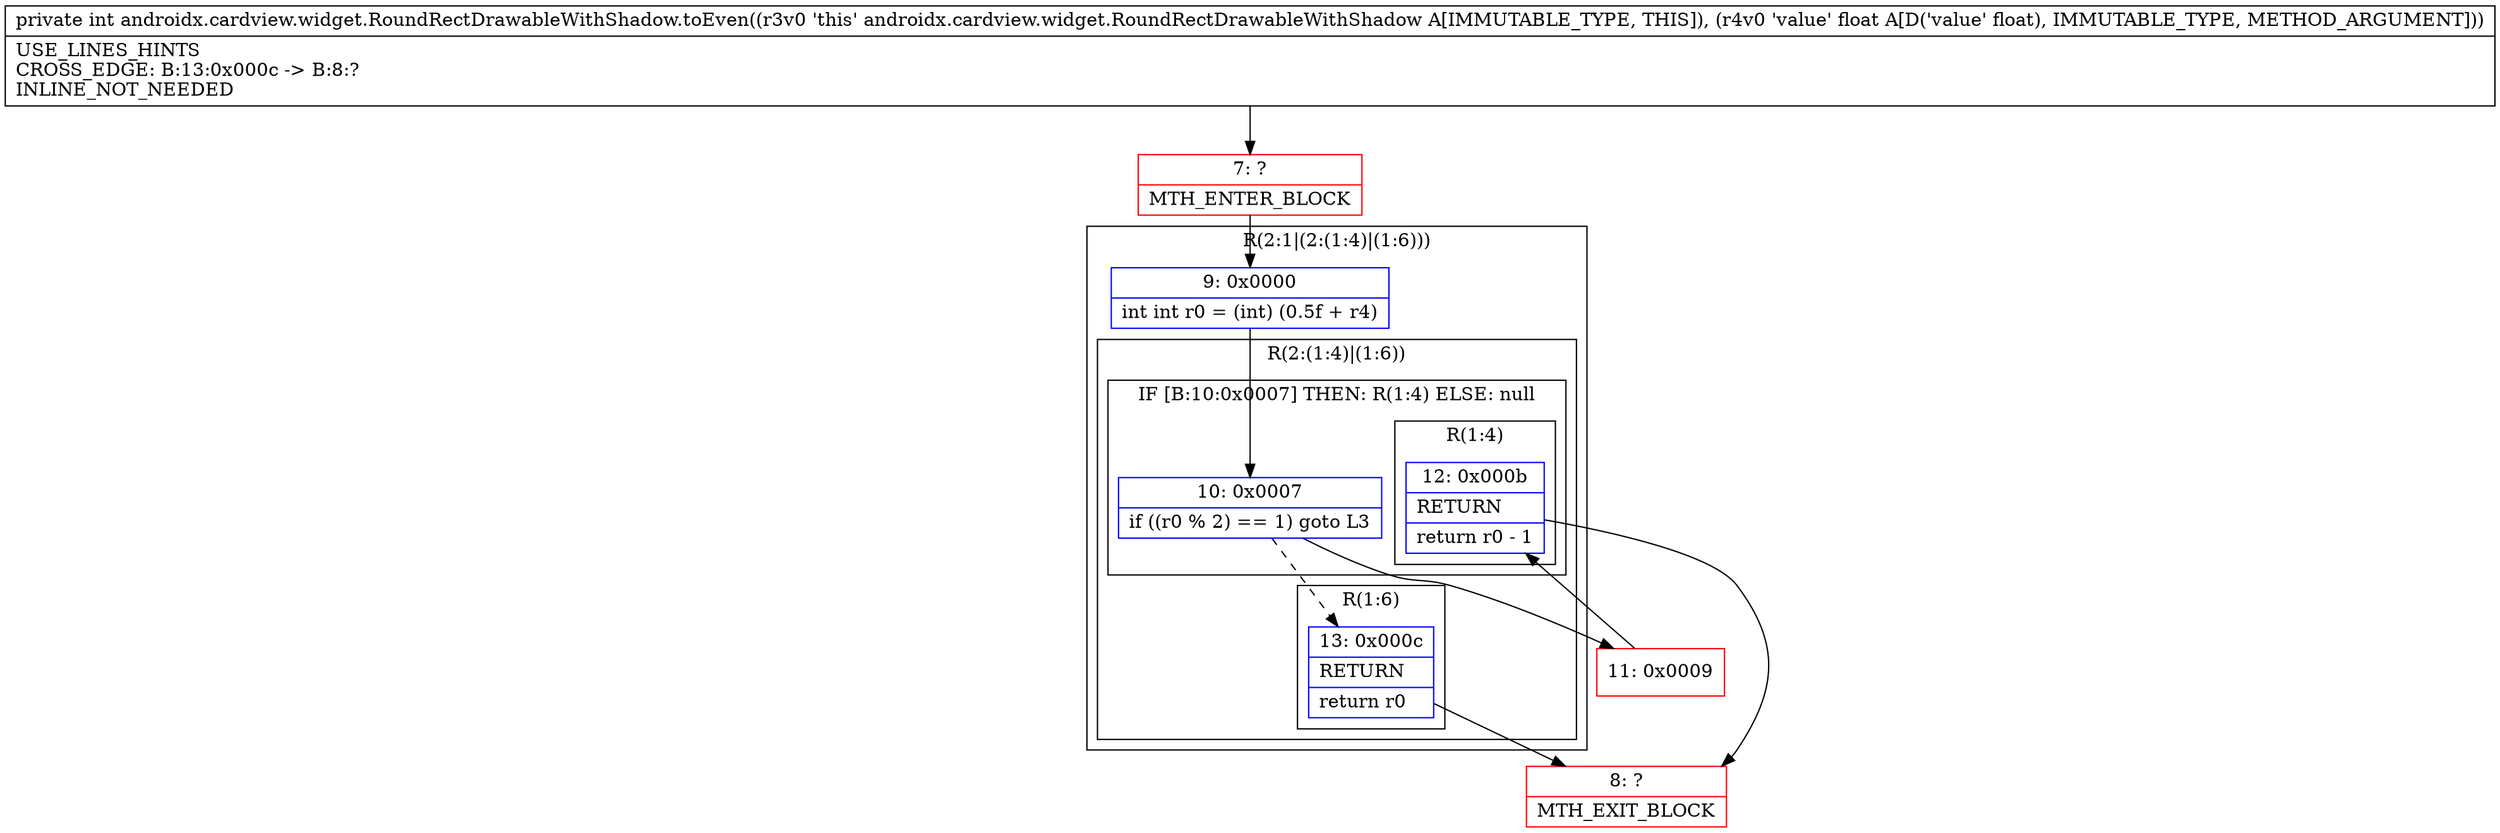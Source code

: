 digraph "CFG forandroidx.cardview.widget.RoundRectDrawableWithShadow.toEven(F)I" {
subgraph cluster_Region_943105675 {
label = "R(2:1|(2:(1:4)|(1:6)))";
node [shape=record,color=blue];
Node_9 [shape=record,label="{9\:\ 0x0000|int int r0 = (int) (0.5f + r4)\l}"];
subgraph cluster_Region_1469968026 {
label = "R(2:(1:4)|(1:6))";
node [shape=record,color=blue];
subgraph cluster_IfRegion_301077421 {
label = "IF [B:10:0x0007] THEN: R(1:4) ELSE: null";
node [shape=record,color=blue];
Node_10 [shape=record,label="{10\:\ 0x0007|if ((r0 % 2) == 1) goto L3\l}"];
subgraph cluster_Region_1866253206 {
label = "R(1:4)";
node [shape=record,color=blue];
Node_12 [shape=record,label="{12\:\ 0x000b|RETURN\l|return r0 \- 1\l}"];
}
}
subgraph cluster_Region_1548850017 {
label = "R(1:6)";
node [shape=record,color=blue];
Node_13 [shape=record,label="{13\:\ 0x000c|RETURN\l|return r0\l}"];
}
}
}
Node_7 [shape=record,color=red,label="{7\:\ ?|MTH_ENTER_BLOCK\l}"];
Node_11 [shape=record,color=red,label="{11\:\ 0x0009}"];
Node_8 [shape=record,color=red,label="{8\:\ ?|MTH_EXIT_BLOCK\l}"];
MethodNode[shape=record,label="{private int androidx.cardview.widget.RoundRectDrawableWithShadow.toEven((r3v0 'this' androidx.cardview.widget.RoundRectDrawableWithShadow A[IMMUTABLE_TYPE, THIS]), (r4v0 'value' float A[D('value' float), IMMUTABLE_TYPE, METHOD_ARGUMENT]))  | USE_LINES_HINTS\lCROSS_EDGE: B:13:0x000c \-\> B:8:?\lINLINE_NOT_NEEDED\l}"];
MethodNode -> Node_7;Node_9 -> Node_10;
Node_10 -> Node_11;
Node_10 -> Node_13[style=dashed];
Node_12 -> Node_8;
Node_13 -> Node_8;
Node_7 -> Node_9;
Node_11 -> Node_12;
}

